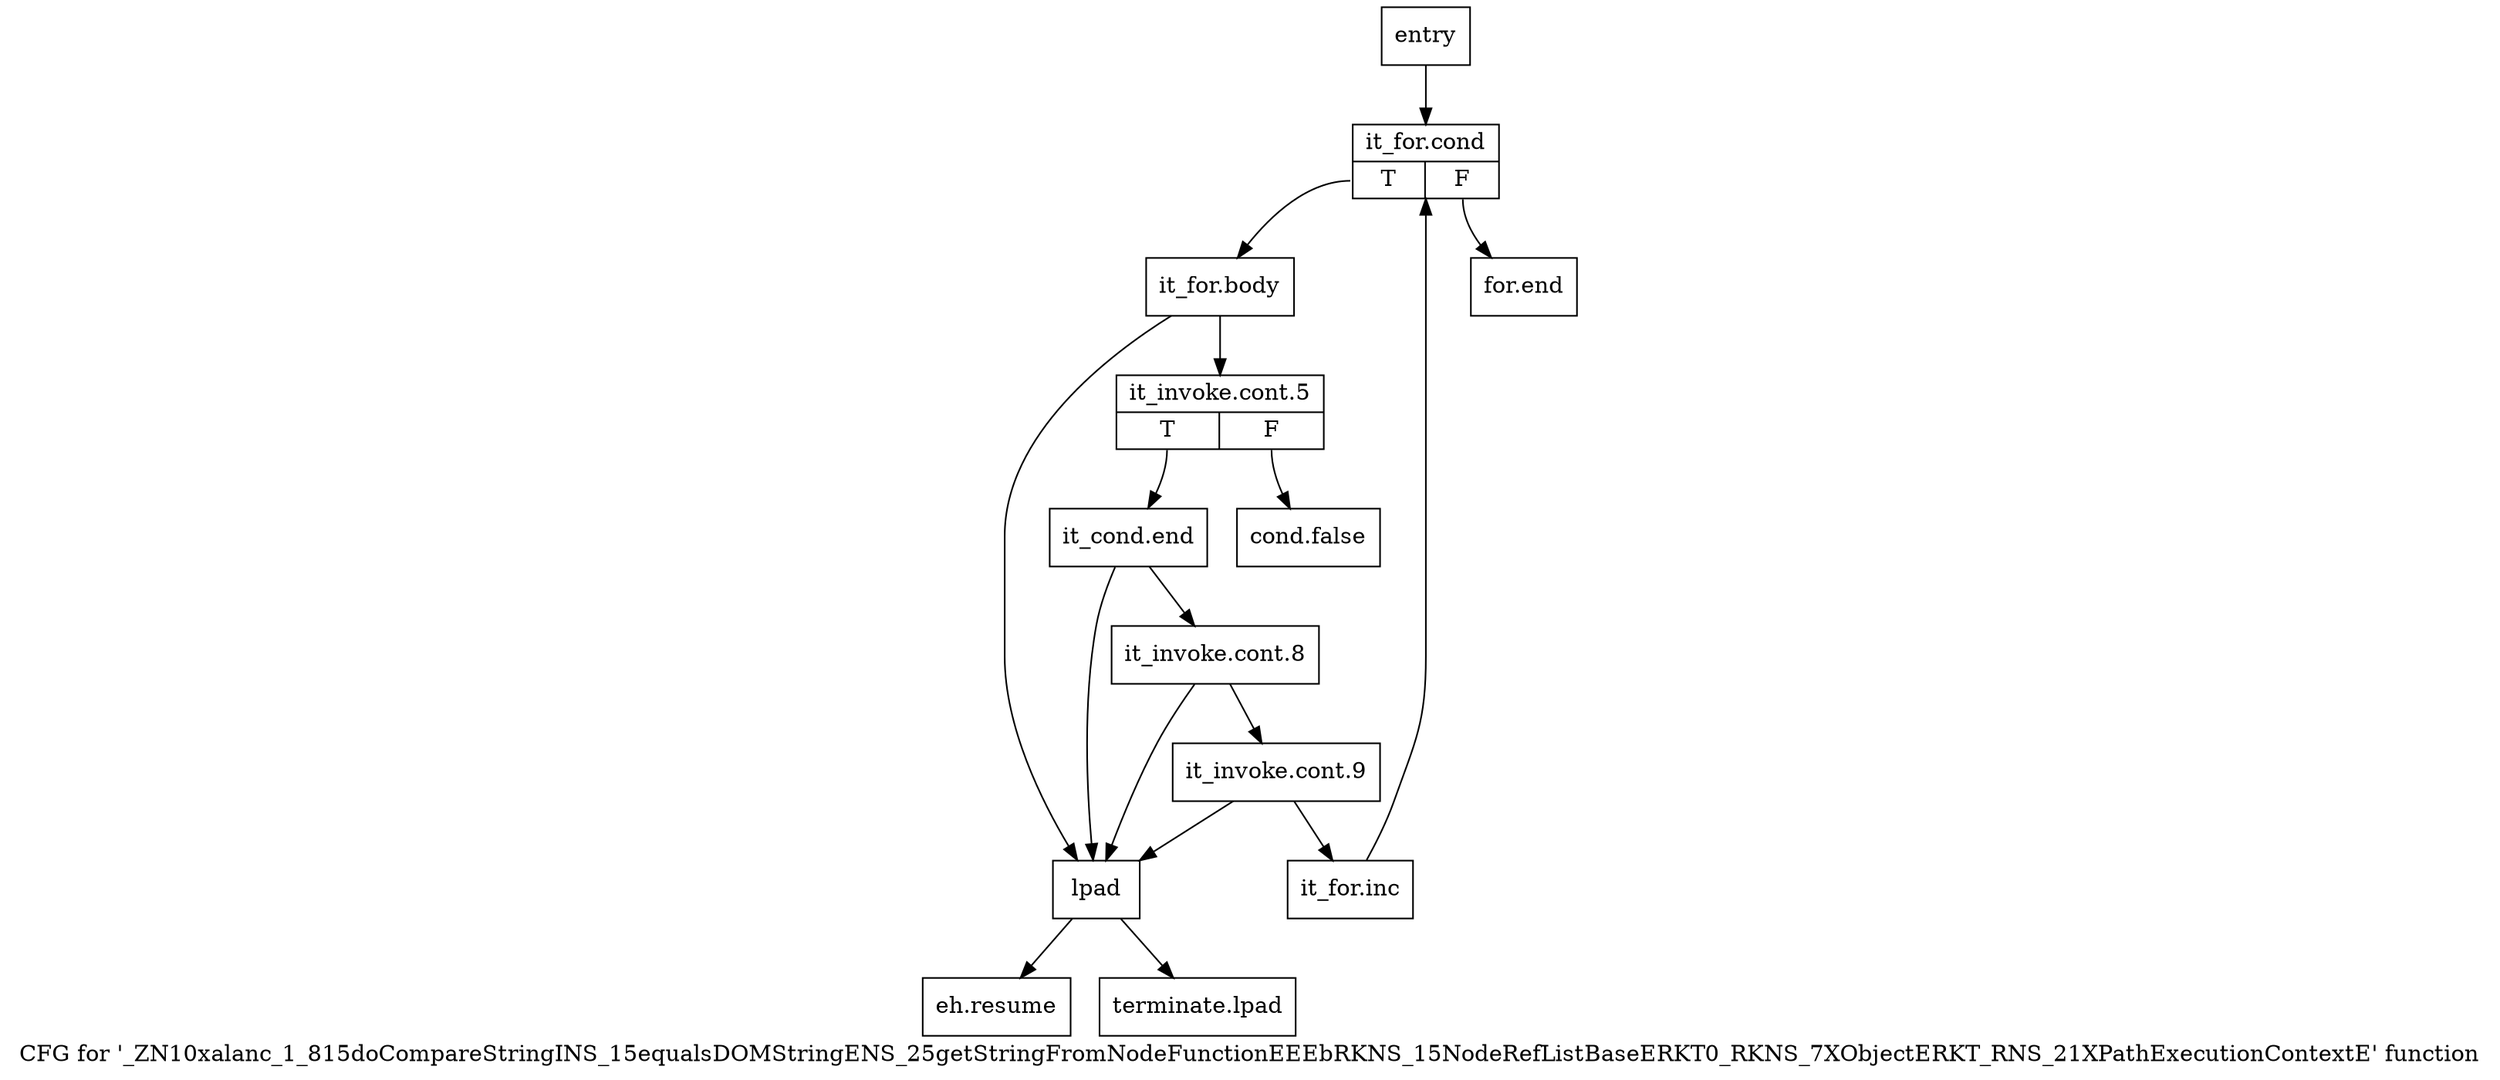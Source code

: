 digraph "CFG for '_ZN10xalanc_1_815doCompareStringINS_15equalsDOMStringENS_25getStringFromNodeFunctionEEEbRKNS_15NodeRefListBaseERKT0_RKNS_7XObjectERKT_RNS_21XPathExecutionContextE' function" {
	label="CFG for '_ZN10xalanc_1_815doCompareStringINS_15equalsDOMStringENS_25getStringFromNodeFunctionEEEbRKNS_15NodeRefListBaseERKT0_RKNS_7XObjectERKT_RNS_21XPathExecutionContextE' function";

	Node0x6538d00 [shape=record,label="{entry}"];
	Node0x6538d00 -> Node0x6538d50;
	Node0x6538d50 [shape=record,label="{it_for.cond|{<s0>T|<s1>F}}"];
	Node0x6538d50:s0 -> Node0x6538da0;
	Node0x6538d50:s1 -> Node0x6539020;
	Node0x6538da0 [shape=record,label="{it_for.body}"];
	Node0x6538da0 -> Node0x6538df0;
	Node0x6538da0 -> Node0x6538e90;
	Node0x6538df0 [shape=record,label="{it_invoke.cont.5|{<s0>T|<s1>F}}"];
	Node0x6538df0:s0 -> Node0x6538ee0;
	Node0x6538df0:s1 -> Node0x6538e40;
	Node0x6538e40 [shape=record,label="{cond.false}"];
	Node0x6538e90 [shape=record,label="{lpad}"];
	Node0x6538e90 -> Node0x6539070;
	Node0x6538e90 -> Node0x65390c0;
	Node0x6538ee0 [shape=record,label="{it_cond.end}"];
	Node0x6538ee0 -> Node0x6538f30;
	Node0x6538ee0 -> Node0x6538e90;
	Node0x6538f30 [shape=record,label="{it_invoke.cont.8}"];
	Node0x6538f30 -> Node0x6538f80;
	Node0x6538f30 -> Node0x6538e90;
	Node0x6538f80 [shape=record,label="{it_invoke.cont.9}"];
	Node0x6538f80 -> Node0x6538fd0;
	Node0x6538f80 -> Node0x6538e90;
	Node0x6538fd0 [shape=record,label="{it_for.inc}"];
	Node0x6538fd0 -> Node0x6538d50;
	Node0x6539020 [shape=record,label="{for.end}"];
	Node0x6539070 [shape=record,label="{eh.resume}"];
	Node0x65390c0 [shape=record,label="{terminate.lpad}"];
}
